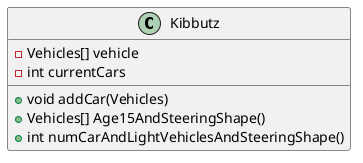 @startuml
class Kibbutz {
- Vehicles[] vehicle
- int currentCars
+ void addCar(Vehicles)
+ Vehicles[] Age15AndSteeringShape()
+ int numCarAndLightVehiclesAndSteeringShape()
}


@enduml
